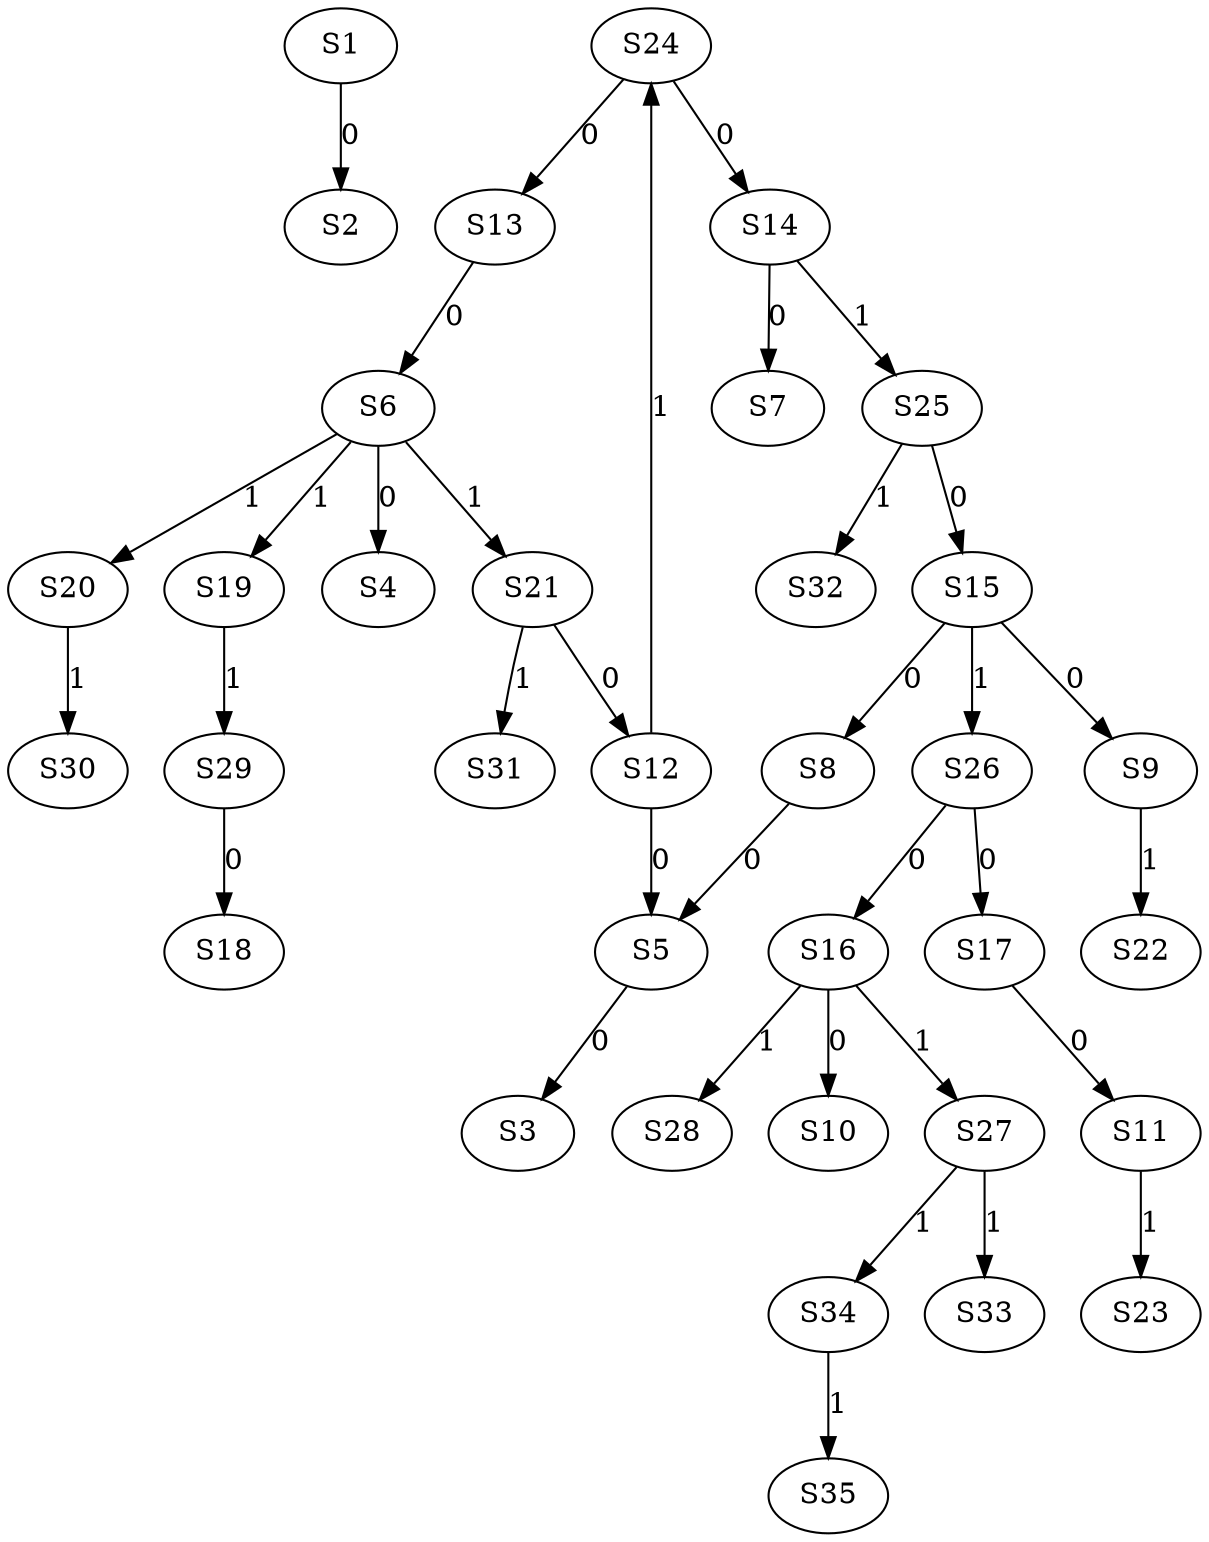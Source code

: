 strict digraph {
	S1 -> S2 [ label = 0 ];
	S5 -> S3 [ label = 0 ];
	S6 -> S4 [ label = 0 ];
	S8 -> S5 [ label = 0 ];
	S13 -> S6 [ label = 0 ];
	S14 -> S7 [ label = 0 ];
	S15 -> S8 [ label = 0 ];
	S15 -> S9 [ label = 0 ];
	S16 -> S10 [ label = 0 ];
	S17 -> S11 [ label = 0 ];
	S21 -> S12 [ label = 0 ];
	S24 -> S13 [ label = 0 ];
	S24 -> S14 [ label = 0 ];
	S25 -> S15 [ label = 0 ];
	S26 -> S16 [ label = 0 ];
	S26 -> S17 [ label = 0 ];
	S29 -> S18 [ label = 0 ];
	S6 -> S19 [ label = 1 ];
	S6 -> S20 [ label = 1 ];
	S6 -> S21 [ label = 1 ];
	S9 -> S22 [ label = 1 ];
	S11 -> S23 [ label = 1 ];
	S12 -> S24 [ label = 1 ];
	S14 -> S25 [ label = 1 ];
	S15 -> S26 [ label = 1 ];
	S16 -> S27 [ label = 1 ];
	S16 -> S28 [ label = 1 ];
	S19 -> S29 [ label = 1 ];
	S20 -> S30 [ label = 1 ];
	S21 -> S31 [ label = 1 ];
	S25 -> S32 [ label = 1 ];
	S27 -> S33 [ label = 1 ];
	S27 -> S34 [ label = 1 ];
	S34 -> S35 [ label = 1 ];
	S12 -> S5 [ label = 0 ];
}